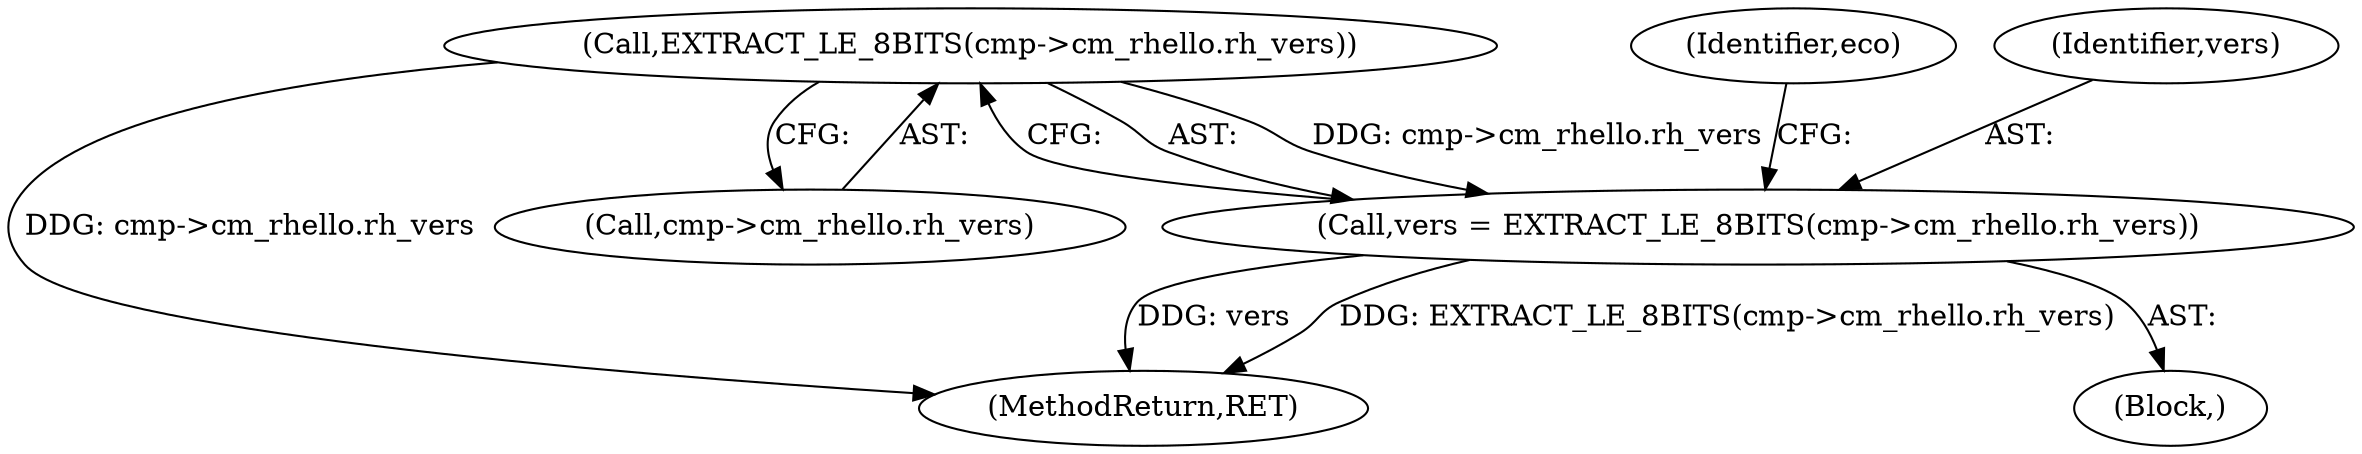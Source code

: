 digraph "0_tcpdump_c6e0531b5def26ecf912e8de6ade86cbdaed3751_0@pointer" {
"1000440" [label="(Call,EXTRACT_LE_8BITS(cmp->cm_rhello.rh_vers))"];
"1000438" [label="(Call,vers = EXTRACT_LE_8BITS(cmp->cm_rhello.rh_vers))"];
"1000722" [label="(MethodReturn,RET)"];
"1000441" [label="(Call,cmp->cm_rhello.rh_vers)"];
"1000447" [label="(Identifier,eco)"];
"1000439" [label="(Identifier,vers)"];
"1000440" [label="(Call,EXTRACT_LE_8BITS(cmp->cm_rhello.rh_vers))"];
"1000146" [label="(Block,)"];
"1000438" [label="(Call,vers = EXTRACT_LE_8BITS(cmp->cm_rhello.rh_vers))"];
"1000440" -> "1000438"  [label="AST: "];
"1000440" -> "1000441"  [label="CFG: "];
"1000441" -> "1000440"  [label="AST: "];
"1000438" -> "1000440"  [label="CFG: "];
"1000440" -> "1000722"  [label="DDG: cmp->cm_rhello.rh_vers"];
"1000440" -> "1000438"  [label="DDG: cmp->cm_rhello.rh_vers"];
"1000438" -> "1000146"  [label="AST: "];
"1000439" -> "1000438"  [label="AST: "];
"1000447" -> "1000438"  [label="CFG: "];
"1000438" -> "1000722"  [label="DDG: EXTRACT_LE_8BITS(cmp->cm_rhello.rh_vers)"];
"1000438" -> "1000722"  [label="DDG: vers"];
}
